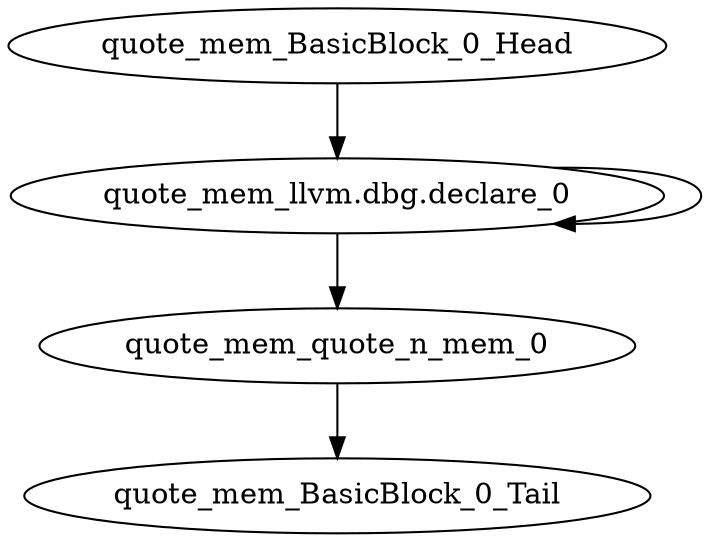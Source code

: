 digraph G {
    "quote_mem_llvm.dbg.declare_0" -> "quote_mem_llvm.dbg.declare_0"
    "quote_mem_llvm.dbg.declare_0" -> "quote_mem_quote_n_mem_0"
    "quote_mem_quote_n_mem_0" -> "quote_mem_BasicBlock_0_Tail"
    "quote_mem_BasicBlock_0_Head" -> "quote_mem_llvm.dbg.declare_0"
}
